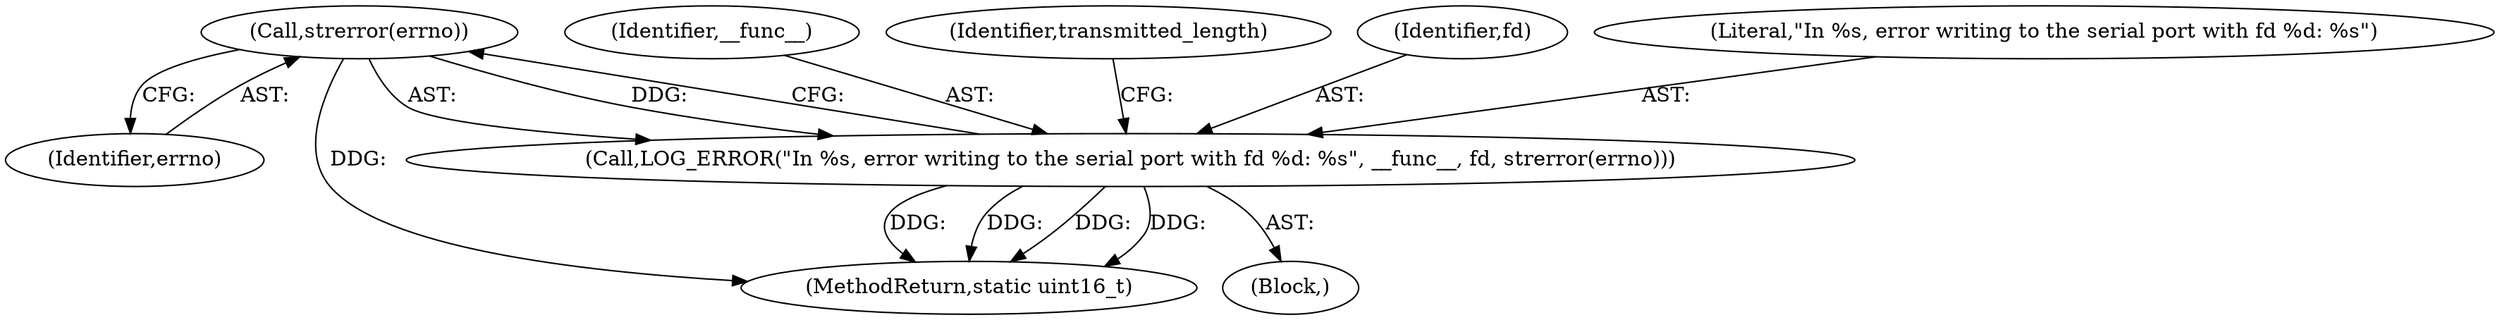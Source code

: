 digraph "0_Android_472271b153c5dc53c28beac55480a8d8434b2d5c_54@API" {
"1000139" [label="(Call,strerror(errno))"];
"1000135" [label="(Call,LOG_ERROR(\"In %s, error writing to the serial port with fd %d: %s\", __func__, fd, strerror(errno)))"];
"1000133" [label="(Block,)"];
"1000156" [label="(MethodReturn,static uint16_t)"];
"1000135" [label="(Call,LOG_ERROR(\"In %s, error writing to the serial port with fd %d: %s\", __func__, fd, strerror(errno)))"];
"1000137" [label="(Identifier,__func__)"];
"1000140" [label="(Identifier,errno)"];
"1000142" [label="(Identifier,transmitted_length)"];
"1000139" [label="(Call,strerror(errno))"];
"1000138" [label="(Identifier,fd)"];
"1000136" [label="(Literal,\"In %s, error writing to the serial port with fd %d: %s\")"];
"1000139" -> "1000135"  [label="AST: "];
"1000139" -> "1000140"  [label="CFG: "];
"1000140" -> "1000139"  [label="AST: "];
"1000135" -> "1000139"  [label="CFG: "];
"1000139" -> "1000156"  [label="DDG: "];
"1000139" -> "1000135"  [label="DDG: "];
"1000135" -> "1000133"  [label="AST: "];
"1000136" -> "1000135"  [label="AST: "];
"1000137" -> "1000135"  [label="AST: "];
"1000138" -> "1000135"  [label="AST: "];
"1000142" -> "1000135"  [label="CFG: "];
"1000135" -> "1000156"  [label="DDG: "];
"1000135" -> "1000156"  [label="DDG: "];
"1000135" -> "1000156"  [label="DDG: "];
"1000135" -> "1000156"  [label="DDG: "];
}
